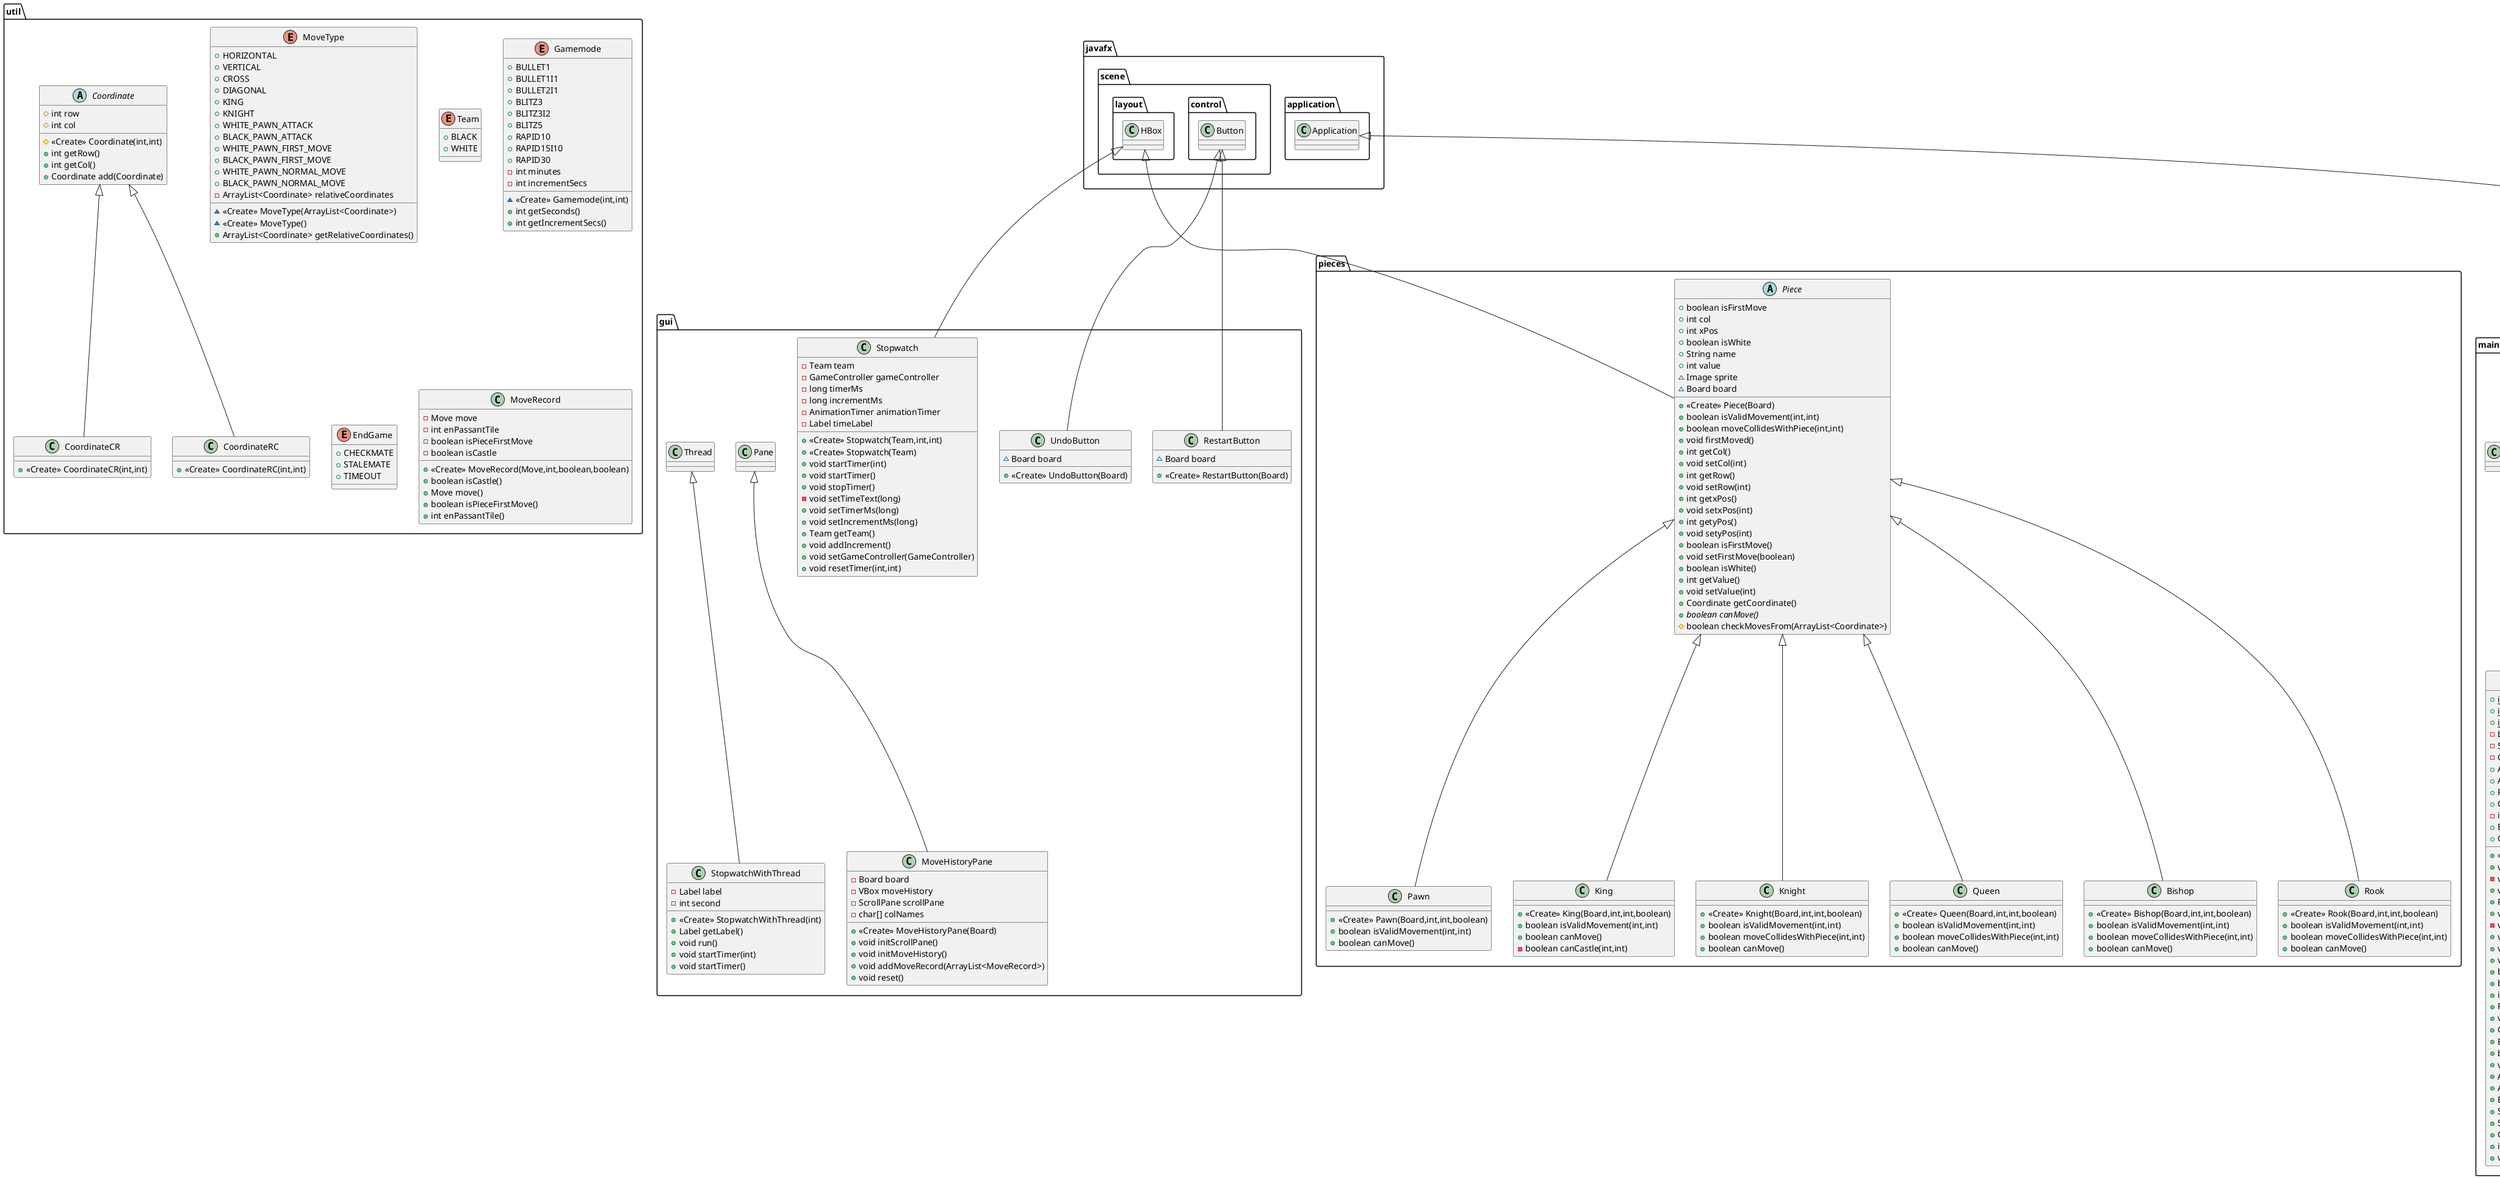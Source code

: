 @startuml
class gui.RestartButton {
~ Board board
+ <<Create>> RestartButton(Board)
}
enum util.MoveType {
+  HORIZONTAL
+  VERTICAL
+  CROSS
+  DIAGONAL
+  KING
+  KNIGHT
+  WHITE_PAWN_ATTACK
+  BLACK_PAWN_ATTACK
+  WHITE_PAWN_FIRST_MOVE
+  BLACK_PAWN_FIRST_MOVE
+  WHITE_PAWN_NORMAL_MOVE
+  BLACK_PAWN_NORMAL_MOVE
- ArrayList<Coordinate> relativeCoordinates
~ <<Create>> MoveType(ArrayList<Coordinate>)
~ <<Create>> MoveType()
+ ArrayList<Coordinate> getRelativeCoordinates()
}
class pieces.Pawn {
+ <<Create>> Pawn(Board,int,int,boolean)
+ boolean isValidMovement(int,int)
+ boolean canMove()
}
class main.Board {
+ {static} int TILE_SIZE
+ {static} int BOARD_COLS
+ {static} int BOARD_ROWS
- boolean kingChecked
- Stopwatch whiteStopwatch
- GameController gameController
+ ArrayList<Piece> pieceList
+ ArrayList<MoveRecord> moveHistory
+ Piece selectedPiece
+ CheckScanner checkScanner
- int enPassantTile
+ BorderPane root
+ Gamemode gamemode
+ <<Create>> Board(BorderPane,Gamemode)
+ void initBoard()
- void selectPiece(Piece)
+ void addPieces()
+ Piece getPiece(int,int)
+ void makeMove(Move)
- void moveKing(Move)
+ void movePawn(Move)
+ void promotePawn(Move)
+ void capture(Piece)
+ boolean isValidMove(Move)
+ boolean sameTeam(Piece,Piece)
+ int getTileNum(int,int)
+ Piece findKing(boolean)
+ void paint()
+ GameController getGameController()
+ Board getBoard()
+ boolean isKingChecked()
+ void setKingChecked(boolean)
+ ArrayList<Piece> getPieceList()
+ ArrayList<MoveRecord> getMoveHistory()
+ BorderPane getRoot()
+ Stopwatch getBlackStopwatch()
+ Stopwatch getWhiteStopwatch()
+ Gamemode getGamemode()
+ int getEnPassantTile()
+ void setEnPassantTile(int)
}
class gui.MoveHistoryPane {
- Board board
- VBox moveHistory
- ScrollPane scrollPane
- char[] colNames
+ <<Create>> MoveHistoryPane(Board)
+ void initScrollPane()
+ void initMoveHistory()
+ void addMoveRecord(ArrayList<MoveRecord>)
+ void reset()
}
class controller.SceneController {
+ {static} void switchToBoard(Gamemode)
+ {static} void switchToMainMenu()
+ {static} void switchToEndGame(EndGame,Team)
- {static} void showScene(Parent)
}
class controller.SceneController$GamemodeBtn {
~ <<Create>> GamemodeBtn(Gamemode,String)
}
class controller.SceneController$GamemodeRow {
~ <<Create>> GamemodeRow(String)
}
class pieces.King {
+ <<Create>> King(Board,int,int,boolean)
+ boolean isValidMovement(int,int)
+ boolean canMove()
- boolean canCastle(int,int)
}
class util.CoordinateCR {
+ <<Create>> CoordinateCR(int,int)
}
enum util.Team {
+  BLACK
+  WHITE
}
abstract class pieces.Piece {
+ boolean isFirstMove
+ int col
+ int xPos
+ boolean isWhite
+ String name
+ int value
~ Image sprite
~ Board board
+ <<Create>> Piece(Board)
+ boolean isValidMovement(int,int)
+ boolean moveCollidesWithPiece(int,int)
+ void firstMoved()
+ int getCol()
+ void setCol(int)
+ int getRow()
+ void setRow(int)
+ int getxPos()
+ void setxPos(int)
+ int getyPos()
+ void setyPos(int)
+ boolean isFirstMove()
+ void setFirstMove(boolean)
+ boolean isWhite()
+ int getValue()
+ void setValue(int)
+ Coordinate getCoordinate()
+ {abstract}boolean canMove()
# boolean checkMovesFrom(ArrayList<Coordinate>)
}
class controller.GameController {
- Board board
- Stopwatch blackStopwatch
- boolean isWhiteTurn
+ <<Create>> GameController(Board)
+ void swapTurn()
+ void switchTimer()
+ boolean isWhiteTurn()
+ void endGame()
+ void checkForMate(Boolean)
- boolean currentPlayerCanMove()
+ void resetGame()
+ void undoMove()
+ void updateMoveHistory()
+ void timeout(Team)
}
class main.Move {
+ int oldCol
+ int oldRow
+ int newCol
+ int newRow
+ Piece piece
+ Piece capturedPiece
+ <<Create>> Move(Board,Piece,int,int)
+ <<Create>> Move(Board,Piece,Coordinate)
+ int getOldCol()
+ int getOldRow()
+ int getNewCol()
+ int getNewRow()
+ Piece getPiece()
+ Piece getCapturedPiece()
}
enum util.Gamemode {
+  BULLET1
+  BULLET1I1
+  BULLET2I1
+  BLITZ3
+  BLITZ3I2
+  BLITZ5
+  RAPID10
+  RAPID15I10
+  RAPID30
- int minutes
- int incrementSecs
~ <<Create>> Gamemode(int,int)
+ int getSeconds()
+ int getIncrementSecs()
}
enum util.EndGame {
+  CHECKMATE
+  STALEMATE
+  TIMEOUT
}
class util.MoveRecord {
- Move move
- int enPassantTile
- boolean isPieceFirstMove
- boolean isCastle
+ <<Create>> MoveRecord(Move,int,boolean,boolean)
+ boolean isCastle()
+ Move move()
+ boolean isPieceFirstMove()
+ int enPassantTile()
}
class gui.UndoButton {
~ Board board
+ <<Create>> UndoButton(Board)
}
class pieces.Knight {
+ <<Create>> Knight(Board,int,int,boolean)
+ boolean isValidMovement(int,int)
+ boolean moveCollidesWithPiece(int,int)
+ boolean canMove()
}
class main.Main {
+ {static} Stage APP_STAGE
+ {static} void main(String[])
+ void start(Stage)
}
class util.CoordinateRC {
+ <<Create>> CoordinateRC(int,int)
}
class gui.StopwatchWithThread {
- Label label
- int second
+ <<Create>> StopwatchWithThread(int)
+ Label getLabel()
+ void run()
+ void startTimer(int)
+ void startTimer()
}
class pieces.Queen {
+ <<Create>> Queen(Board,int,int,boolean)
+ boolean isValidMovement(int,int)
+ boolean moveCollidesWithPiece(int,int)
+ boolean canMove()
}
abstract class util.Coordinate {
# int row
# int col
# <<Create>> Coordinate(int,int)
+ int getRow()
+ int getCol()
+ Coordinate add(Coordinate)
}
class pieces.Bishop {
+ <<Create>> Bishop(Board,int,int,boolean)
+ boolean isValidMovement(int,int)
+ boolean moveCollidesWithPiece(int,int)
+ boolean canMove()
}
class pieces.Rook {
+ <<Create>> Rook(Board,int,int,boolean)
+ boolean isValidMovement(int,int)
+ boolean moveCollidesWithPiece(int,int)
+ boolean canMove()
}
class gui.Stopwatch {
- Team team
- GameController gameController
- long timerMs
- long incrementMs
- AnimationTimer animationTimer
- Label timeLabel
+ <<Create>> Stopwatch(Team,int,int)
+ <<Create>> Stopwatch(Team)
+ void startTimer(int)
+ void startTimer()
+ void stopTimer()
- void setTimeText(long)
+ void setTimerMs(long)
+ void setIncrementMs(long)
+ Team getTeam()
+ void addIncrement()
+ void setGameController(GameController)
+ void resetTimer(int,int)
}
class main.CheckScanner {
- Board board
+ <<Create>> CheckScanner(Board)
+ boolean isKingChecked(Move,boolean)
- boolean hitByRook(int,int,Piece,int,int,int,int,boolean)
- boolean hitByBishop(int,int,Piece,int,int,int,int,boolean)
- boolean hitByKnight(int,int,Piece,int,int)
- boolean checkKnight(Piece,Piece,int,int)
- boolean hitByKing(Piece,int,int)
- boolean checkKing(Piece,Piece)
- boolean hitByPawn(int,int,Piece,int,int)
- boolean checkPawn(Piece,Piece,int,int)
}


javafx.scene.control.Button <|-- gui.RestartButton
pieces.Piece <|-- pieces.Pawn
main.GridPane <|-- main.Board
gui.Pane <|-- gui.MoveHistoryPane
controller.SceneController +.. controller.SceneController$GamemodeBtn
controller.Button <|-- controller.SceneController$GamemodeBtn
controller.SceneController +.. controller.SceneController$GamemodeRow
controller.HBox <|-- controller.SceneController$GamemodeRow
pieces.Piece <|-- pieces.King
util.Coordinate <|-- util.CoordinateCR
javafx.scene.layout.HBox <|-- pieces.Piece
javafx.scene.control.Button <|-- gui.UndoButton
pieces.Piece <|-- pieces.Knight
javafx.application.Application <|-- main.Main
util.Coordinate <|-- util.CoordinateRC
gui.Thread <|-- gui.StopwatchWithThread
pieces.Piece <|-- pieces.Queen
pieces.Piece <|-- pieces.Bishop
pieces.Piece <|-- pieces.Rook
javafx.scene.layout.HBox <|-- gui.Stopwatch
@enduml